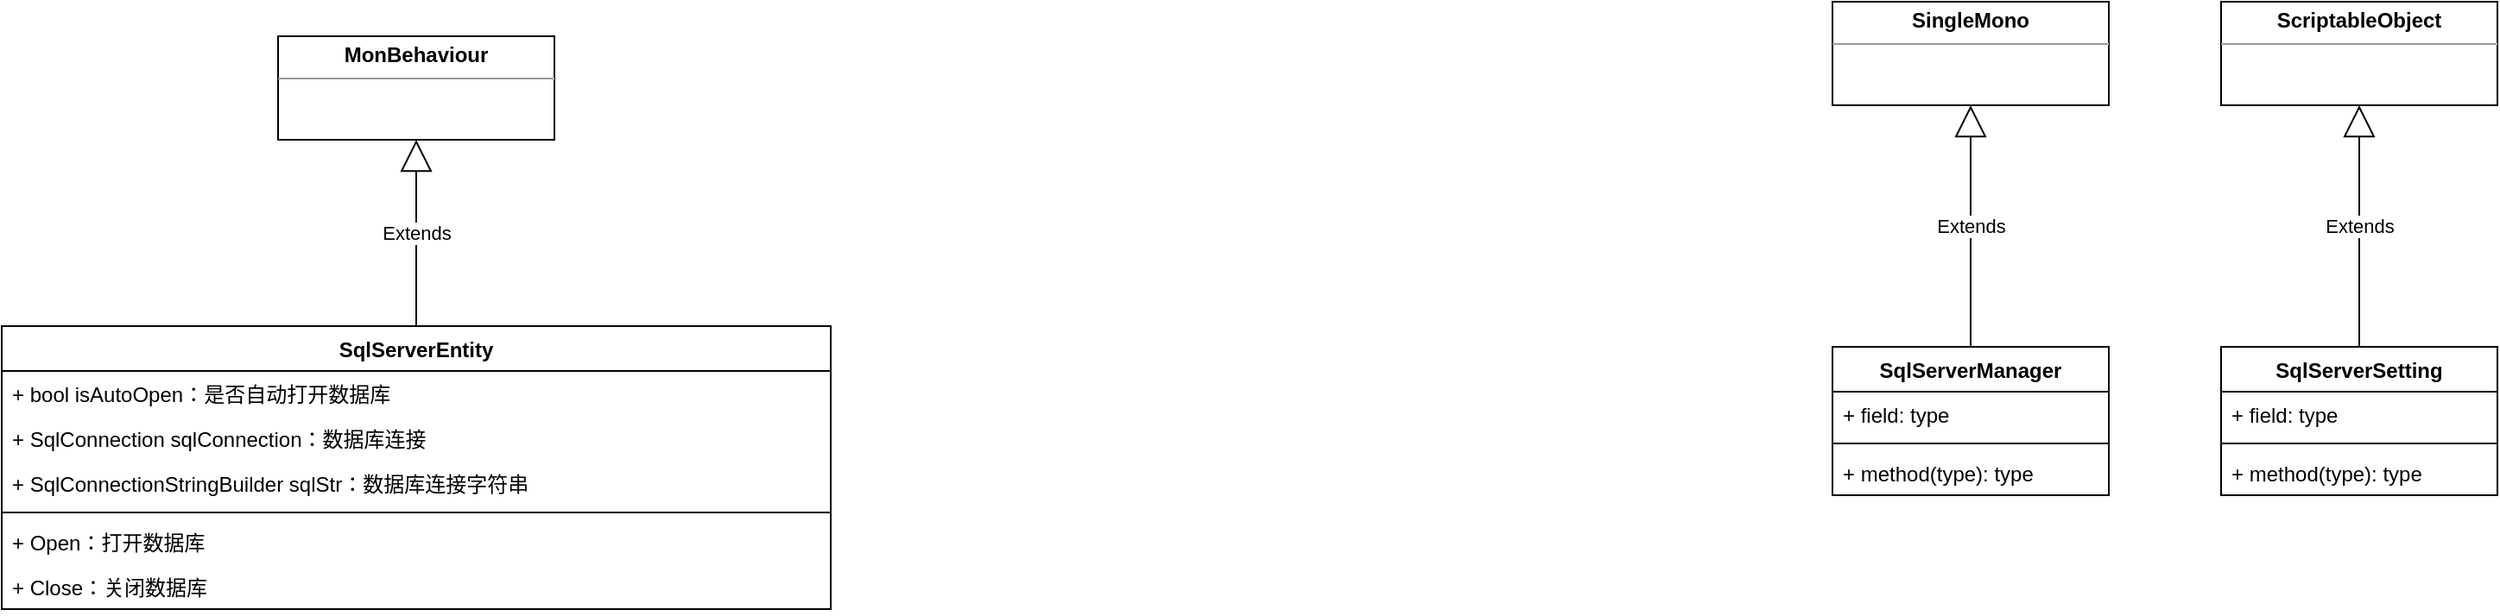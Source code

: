 <mxfile version="20.8.21" type="github">
  <diagram id="C5RBs43oDa-KdzZeNtuy" name="Page-1">
    <mxGraphModel dx="1434" dy="805" grid="1" gridSize="10" guides="1" tooltips="1" connect="1" arrows="1" fold="1" page="1" pageScale="1" pageWidth="827" pageHeight="1169" math="0" shadow="0">
      <root>
        <mxCell id="WIyWlLk6GJQsqaUBKTNV-0" />
        <mxCell id="WIyWlLk6GJQsqaUBKTNV-1" parent="WIyWlLk6GJQsqaUBKTNV-0" />
        <mxCell id="AJSITXOHAFXK2r6_CDew-2" value="SqlServerEntity" style="swimlane;fontStyle=1;align=center;verticalAlign=top;childLayout=stackLayout;horizontal=1;startSize=26;horizontalStack=0;resizeParent=1;resizeParentMax=0;resizeLast=0;collapsible=1;marginBottom=0;" parent="WIyWlLk6GJQsqaUBKTNV-1" vertex="1">
          <mxGeometry x="40" y="238" width="480" height="164" as="geometry" />
        </mxCell>
        <mxCell id="AJSITXOHAFXK2r6_CDew-3" value="+ bool isAutoOpen：是否自动打开数据库" style="text;strokeColor=none;fillColor=none;align=left;verticalAlign=top;spacingLeft=4;spacingRight=4;overflow=hidden;rotatable=0;points=[[0,0.5],[1,0.5]];portConstraint=eastwest;" parent="AJSITXOHAFXK2r6_CDew-2" vertex="1">
          <mxGeometry y="26" width="480" height="26" as="geometry" />
        </mxCell>
        <mxCell id="nmuCgLKQidXXlXdqsojk-9" value="+ SqlConnection sqlConnection：数据库连接" style="text;strokeColor=none;fillColor=none;align=left;verticalAlign=top;spacingLeft=4;spacingRight=4;overflow=hidden;rotatable=0;points=[[0,0.5],[1,0.5]];portConstraint=eastwest;" vertex="1" parent="AJSITXOHAFXK2r6_CDew-2">
          <mxGeometry y="52" width="480" height="26" as="geometry" />
        </mxCell>
        <mxCell id="nmuCgLKQidXXlXdqsojk-10" value="+ SqlConnectionStringBuilder sqlStr：数据库连接字符串" style="text;strokeColor=none;fillColor=none;align=left;verticalAlign=top;spacingLeft=4;spacingRight=4;overflow=hidden;rotatable=0;points=[[0,0.5],[1,0.5]];portConstraint=eastwest;" vertex="1" parent="AJSITXOHAFXK2r6_CDew-2">
          <mxGeometry y="78" width="480" height="26" as="geometry" />
        </mxCell>
        <mxCell id="AJSITXOHAFXK2r6_CDew-4" value="" style="line;strokeWidth=1;fillColor=none;align=left;verticalAlign=middle;spacingTop=-1;spacingLeft=3;spacingRight=3;rotatable=0;labelPosition=right;points=[];portConstraint=eastwest;strokeColor=inherit;" parent="AJSITXOHAFXK2r6_CDew-2" vertex="1">
          <mxGeometry y="104" width="480" height="8" as="geometry" />
        </mxCell>
        <mxCell id="AJSITXOHAFXK2r6_CDew-5" value="+ Open：打开数据库" style="text;strokeColor=none;fillColor=none;align=left;verticalAlign=top;spacingLeft=4;spacingRight=4;overflow=hidden;rotatable=0;points=[[0,0.5],[1,0.5]];portConstraint=eastwest;" parent="AJSITXOHAFXK2r6_CDew-2" vertex="1">
          <mxGeometry y="112" width="480" height="26" as="geometry" />
        </mxCell>
        <mxCell id="nmuCgLKQidXXlXdqsojk-8" value="+ Close：关闭数据库" style="text;strokeColor=none;fillColor=none;align=left;verticalAlign=top;spacingLeft=4;spacingRight=4;overflow=hidden;rotatable=0;points=[[0,0.5],[1,0.5]];portConstraint=eastwest;" vertex="1" parent="AJSITXOHAFXK2r6_CDew-2">
          <mxGeometry y="138" width="480" height="26" as="geometry" />
        </mxCell>
        <mxCell id="AJSITXOHAFXK2r6_CDew-7" value="SqlServerManager" style="swimlane;fontStyle=1;align=center;verticalAlign=top;childLayout=stackLayout;horizontal=1;startSize=26;horizontalStack=0;resizeParent=1;resizeParentMax=0;resizeLast=0;collapsible=1;marginBottom=0;" parent="WIyWlLk6GJQsqaUBKTNV-1" vertex="1">
          <mxGeometry x="1100" y="250" width="160" height="86" as="geometry" />
        </mxCell>
        <mxCell id="AJSITXOHAFXK2r6_CDew-8" value="+ field: type" style="text;strokeColor=none;fillColor=none;align=left;verticalAlign=top;spacingLeft=4;spacingRight=4;overflow=hidden;rotatable=0;points=[[0,0.5],[1,0.5]];portConstraint=eastwest;" parent="AJSITXOHAFXK2r6_CDew-7" vertex="1">
          <mxGeometry y="26" width="160" height="26" as="geometry" />
        </mxCell>
        <mxCell id="AJSITXOHAFXK2r6_CDew-9" value="" style="line;strokeWidth=1;fillColor=none;align=left;verticalAlign=middle;spacingTop=-1;spacingLeft=3;spacingRight=3;rotatable=0;labelPosition=right;points=[];portConstraint=eastwest;strokeColor=inherit;" parent="AJSITXOHAFXK2r6_CDew-7" vertex="1">
          <mxGeometry y="52" width="160" height="8" as="geometry" />
        </mxCell>
        <mxCell id="AJSITXOHAFXK2r6_CDew-10" value="+ method(type): type" style="text;strokeColor=none;fillColor=none;align=left;verticalAlign=top;spacingLeft=4;spacingRight=4;overflow=hidden;rotatable=0;points=[[0,0.5],[1,0.5]];portConstraint=eastwest;" parent="AJSITXOHAFXK2r6_CDew-7" vertex="1">
          <mxGeometry y="60" width="160" height="26" as="geometry" />
        </mxCell>
        <mxCell id="AJSITXOHAFXK2r6_CDew-16" value="&lt;p style=&quot;margin:0px;margin-top:4px;text-align:center;&quot;&gt;&lt;b&gt;Mon&lt;/b&gt;&lt;b style=&quot;background-color: initial;&quot;&gt;Behaviour&lt;/b&gt;&lt;/p&gt;&lt;hr size=&quot;1&quot;&gt;&lt;div style=&quot;height:2px;&quot;&gt;&lt;br&gt;&lt;/div&gt;" style="verticalAlign=top;align=left;overflow=fill;fontSize=12;fontFamily=Helvetica;html=1;" parent="WIyWlLk6GJQsqaUBKTNV-1" vertex="1">
          <mxGeometry x="200" y="70" width="160" height="60" as="geometry" />
        </mxCell>
        <mxCell id="AJSITXOHAFXK2r6_CDew-34" value="SqlServerSetting" style="swimlane;fontStyle=1;align=center;verticalAlign=top;childLayout=stackLayout;horizontal=1;startSize=26;horizontalStack=0;resizeParent=1;resizeParentMax=0;resizeLast=0;collapsible=1;marginBottom=0;" parent="WIyWlLk6GJQsqaUBKTNV-1" vertex="1">
          <mxGeometry x="1325" y="250" width="160" height="86" as="geometry" />
        </mxCell>
        <mxCell id="AJSITXOHAFXK2r6_CDew-35" value="+ field: type" style="text;strokeColor=none;fillColor=none;align=left;verticalAlign=top;spacingLeft=4;spacingRight=4;overflow=hidden;rotatable=0;points=[[0,0.5],[1,0.5]];portConstraint=eastwest;" parent="AJSITXOHAFXK2r6_CDew-34" vertex="1">
          <mxGeometry y="26" width="160" height="26" as="geometry" />
        </mxCell>
        <mxCell id="AJSITXOHAFXK2r6_CDew-36" value="" style="line;strokeWidth=1;fillColor=none;align=left;verticalAlign=middle;spacingTop=-1;spacingLeft=3;spacingRight=3;rotatable=0;labelPosition=right;points=[];portConstraint=eastwest;strokeColor=inherit;" parent="AJSITXOHAFXK2r6_CDew-34" vertex="1">
          <mxGeometry y="52" width="160" height="8" as="geometry" />
        </mxCell>
        <mxCell id="AJSITXOHAFXK2r6_CDew-37" value="+ method(type): type" style="text;strokeColor=none;fillColor=none;align=left;verticalAlign=top;spacingLeft=4;spacingRight=4;overflow=hidden;rotatable=0;points=[[0,0.5],[1,0.5]];portConstraint=eastwest;" parent="AJSITXOHAFXK2r6_CDew-34" vertex="1">
          <mxGeometry y="60" width="160" height="26" as="geometry" />
        </mxCell>
        <mxCell id="nmuCgLKQidXXlXdqsojk-2" value="Extends" style="endArrow=block;endSize=16;endFill=0;html=1;rounded=0;exitX=0.5;exitY=0;exitDx=0;exitDy=0;entryX=0.5;entryY=1;entryDx=0;entryDy=0;" edge="1" parent="WIyWlLk6GJQsqaUBKTNV-1" source="AJSITXOHAFXK2r6_CDew-2" target="AJSITXOHAFXK2r6_CDew-16">
          <mxGeometry width="160" relative="1" as="geometry">
            <mxPoint x="421" y="230" as="sourcePoint" />
            <mxPoint x="581" y="230" as="targetPoint" />
          </mxGeometry>
        </mxCell>
        <mxCell id="nmuCgLKQidXXlXdqsojk-3" value="Extends" style="endArrow=block;endSize=16;endFill=0;html=1;rounded=0;exitX=0.5;exitY=0;exitDx=0;exitDy=0;entryX=0.5;entryY=1;entryDx=0;entryDy=0;" edge="1" parent="WIyWlLk6GJQsqaUBKTNV-1" source="AJSITXOHAFXK2r6_CDew-7" target="nmuCgLKQidXXlXdqsojk-4">
          <mxGeometry width="160" relative="1" as="geometry">
            <mxPoint x="1096" y="210" as="sourcePoint" />
            <mxPoint x="1180" y="110" as="targetPoint" />
          </mxGeometry>
        </mxCell>
        <mxCell id="nmuCgLKQidXXlXdqsojk-4" value="&lt;p style=&quot;margin:0px;margin-top:4px;text-align:center;&quot;&gt;&lt;b&gt;SingleMono&lt;/b&gt;&lt;/p&gt;&lt;hr size=&quot;1&quot;&gt;&lt;div style=&quot;height:2px;&quot;&gt;&lt;br&gt;&lt;/div&gt;" style="verticalAlign=top;align=left;overflow=fill;fontSize=12;fontFamily=Helvetica;html=1;" vertex="1" parent="WIyWlLk6GJQsqaUBKTNV-1">
          <mxGeometry x="1100" y="50" width="160" height="60" as="geometry" />
        </mxCell>
        <mxCell id="nmuCgLKQidXXlXdqsojk-5" value="&lt;p style=&quot;margin:0px;margin-top:4px;text-align:center;&quot;&gt;&lt;b&gt;ScriptableObject&lt;/b&gt;&lt;/p&gt;&lt;hr size=&quot;1&quot;&gt;&lt;div style=&quot;height:2px;&quot;&gt;&lt;br&gt;&lt;/div&gt;" style="verticalAlign=top;align=left;overflow=fill;fontSize=12;fontFamily=Helvetica;html=1;" vertex="1" parent="WIyWlLk6GJQsqaUBKTNV-1">
          <mxGeometry x="1325" y="50" width="160" height="60" as="geometry" />
        </mxCell>
        <mxCell id="nmuCgLKQidXXlXdqsojk-6" value="Extends" style="endArrow=block;endSize=16;endFill=0;html=1;rounded=0;exitX=0.5;exitY=0;exitDx=0;exitDy=0;entryX=0.5;entryY=1;entryDx=0;entryDy=0;" edge="1" parent="WIyWlLk6GJQsqaUBKTNV-1" source="AJSITXOHAFXK2r6_CDew-34" target="nmuCgLKQidXXlXdqsojk-5">
          <mxGeometry width="160" relative="1" as="geometry">
            <mxPoint x="1096" y="210" as="sourcePoint" />
            <mxPoint x="1256" y="210" as="targetPoint" />
          </mxGeometry>
        </mxCell>
      </root>
    </mxGraphModel>
  </diagram>
</mxfile>

